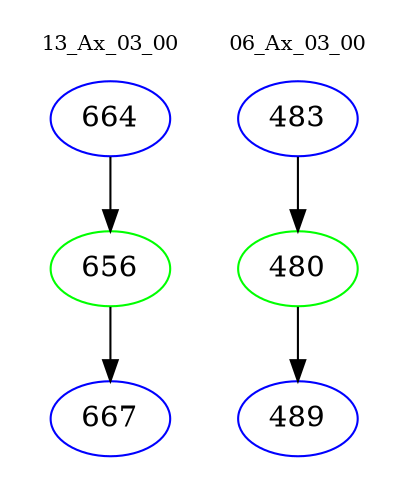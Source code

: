 digraph{
subgraph cluster_0 {
color = white
label = "13_Ax_03_00";
fontsize=10;
T0_664 [label="664", color="blue"]
T0_664 -> T0_656 [color="black"]
T0_656 [label="656", color="green"]
T0_656 -> T0_667 [color="black"]
T0_667 [label="667", color="blue"]
}
subgraph cluster_1 {
color = white
label = "06_Ax_03_00";
fontsize=10;
T1_483 [label="483", color="blue"]
T1_483 -> T1_480 [color="black"]
T1_480 [label="480", color="green"]
T1_480 -> T1_489 [color="black"]
T1_489 [label="489", color="blue"]
}
}
